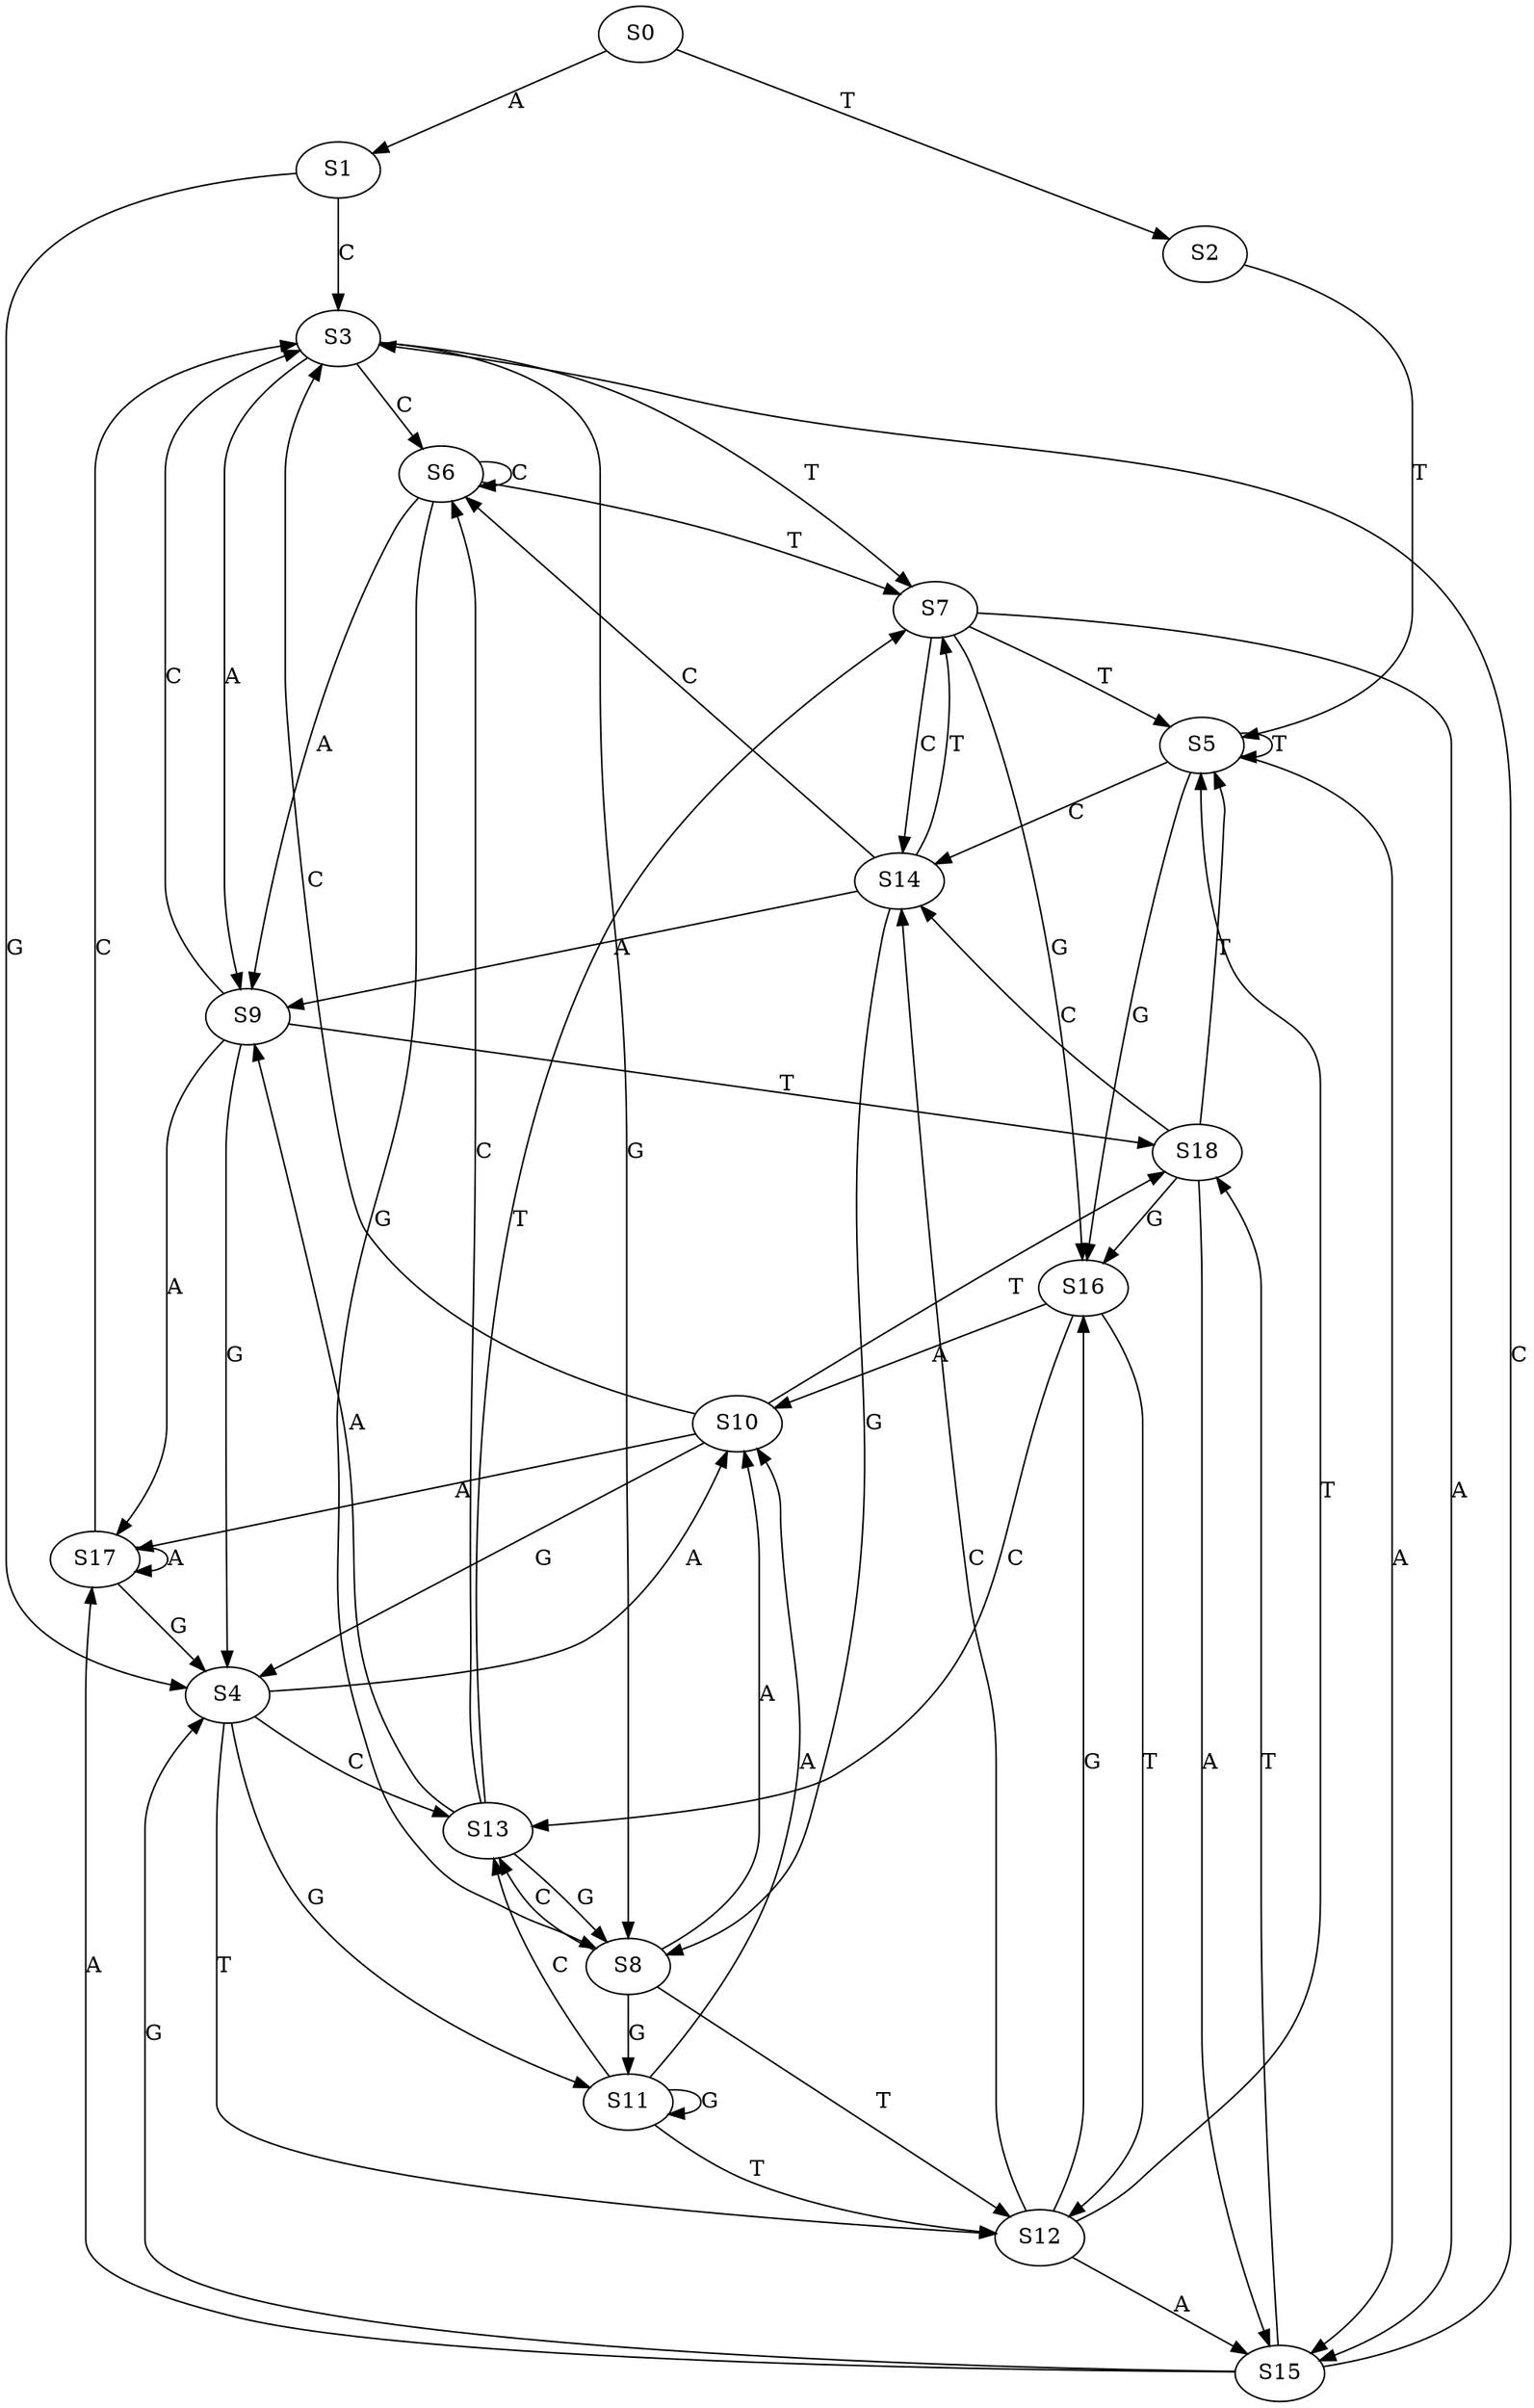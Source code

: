 strict digraph  {
	S0 -> S1 [ label = A ];
	S0 -> S2 [ label = T ];
	S1 -> S3 [ label = C ];
	S1 -> S4 [ label = G ];
	S2 -> S5 [ label = T ];
	S3 -> S6 [ label = C ];
	S3 -> S7 [ label = T ];
	S3 -> S8 [ label = G ];
	S3 -> S9 [ label = A ];
	S4 -> S10 [ label = A ];
	S4 -> S11 [ label = G ];
	S4 -> S12 [ label = T ];
	S4 -> S13 [ label = C ];
	S5 -> S14 [ label = C ];
	S5 -> S5 [ label = T ];
	S5 -> S15 [ label = A ];
	S5 -> S16 [ label = G ];
	S6 -> S8 [ label = G ];
	S6 -> S6 [ label = C ];
	S6 -> S9 [ label = A ];
	S6 -> S7 [ label = T ];
	S7 -> S15 [ label = A ];
	S7 -> S16 [ label = G ];
	S7 -> S14 [ label = C ];
	S7 -> S5 [ label = T ];
	S8 -> S11 [ label = G ];
	S8 -> S10 [ label = A ];
	S8 -> S12 [ label = T ];
	S8 -> S13 [ label = C ];
	S9 -> S4 [ label = G ];
	S9 -> S17 [ label = A ];
	S9 -> S3 [ label = C ];
	S9 -> S18 [ label = T ];
	S10 -> S3 [ label = C ];
	S10 -> S4 [ label = G ];
	S10 -> S17 [ label = A ];
	S10 -> S18 [ label = T ];
	S11 -> S12 [ label = T ];
	S11 -> S10 [ label = A ];
	S11 -> S13 [ label = C ];
	S11 -> S11 [ label = G ];
	S12 -> S15 [ label = A ];
	S12 -> S16 [ label = G ];
	S12 -> S14 [ label = C ];
	S12 -> S5 [ label = T ];
	S13 -> S9 [ label = A ];
	S13 -> S6 [ label = C ];
	S13 -> S7 [ label = T ];
	S13 -> S8 [ label = G ];
	S14 -> S7 [ label = T ];
	S14 -> S8 [ label = G ];
	S14 -> S9 [ label = A ];
	S14 -> S6 [ label = C ];
	S15 -> S17 [ label = A ];
	S15 -> S4 [ label = G ];
	S15 -> S18 [ label = T ];
	S15 -> S3 [ label = C ];
	S16 -> S10 [ label = A ];
	S16 -> S12 [ label = T ];
	S16 -> S13 [ label = C ];
	S17 -> S17 [ label = A ];
	S17 -> S4 [ label = G ];
	S17 -> S3 [ label = C ];
	S18 -> S15 [ label = A ];
	S18 -> S5 [ label = T ];
	S18 -> S14 [ label = C ];
	S18 -> S16 [ label = G ];
}
